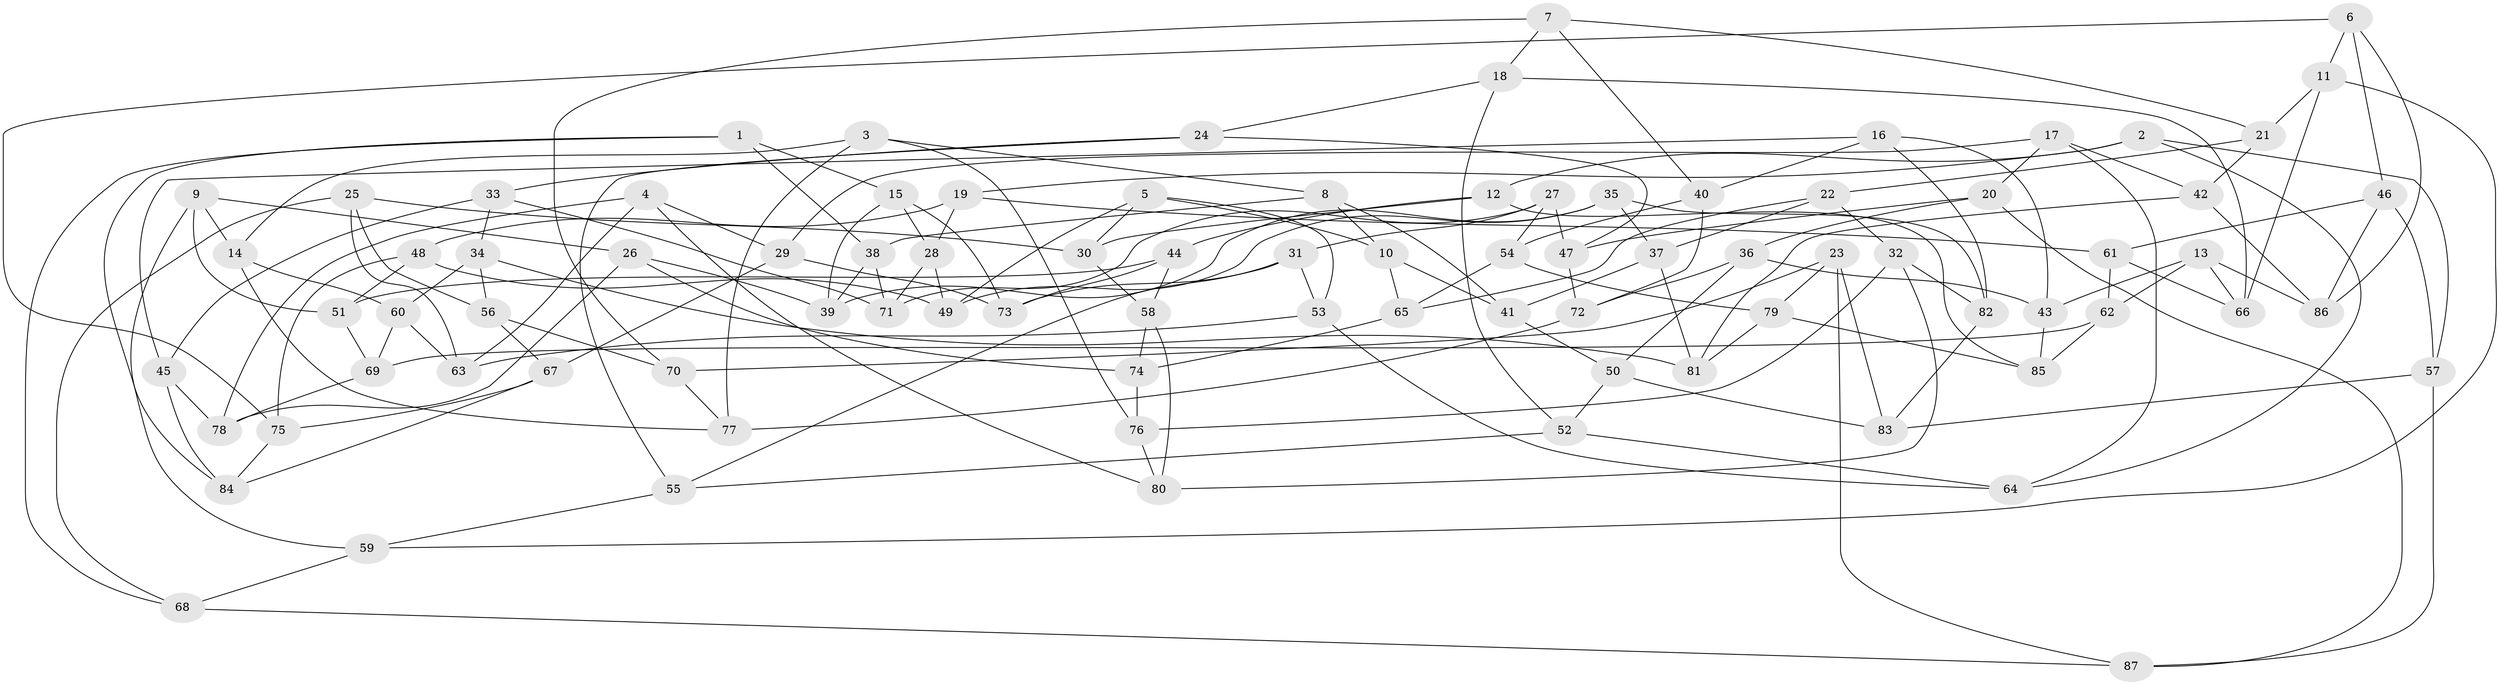 // coarse degree distribution, {7: 0.17647058823529413, 6: 0.17647058823529413, 4: 0.29411764705882354, 8: 0.08823529411764706, 10: 0.029411764705882353, 5: 0.08823529411764706, 14: 0.058823529411764705, 9: 0.029411764705882353, 11: 0.029411764705882353, 3: 0.029411764705882353}
// Generated by graph-tools (version 1.1) at 2025/21/03/04/25 18:21:02]
// undirected, 87 vertices, 174 edges
graph export_dot {
graph [start="1"]
  node [color=gray90,style=filled];
  1;
  2;
  3;
  4;
  5;
  6;
  7;
  8;
  9;
  10;
  11;
  12;
  13;
  14;
  15;
  16;
  17;
  18;
  19;
  20;
  21;
  22;
  23;
  24;
  25;
  26;
  27;
  28;
  29;
  30;
  31;
  32;
  33;
  34;
  35;
  36;
  37;
  38;
  39;
  40;
  41;
  42;
  43;
  44;
  45;
  46;
  47;
  48;
  49;
  50;
  51;
  52;
  53;
  54;
  55;
  56;
  57;
  58;
  59;
  60;
  61;
  62;
  63;
  64;
  65;
  66;
  67;
  68;
  69;
  70;
  71;
  72;
  73;
  74;
  75;
  76;
  77;
  78;
  79;
  80;
  81;
  82;
  83;
  84;
  85;
  86;
  87;
  1 -- 15;
  1 -- 38;
  1 -- 68;
  1 -- 84;
  2 -- 19;
  2 -- 64;
  2 -- 12;
  2 -- 57;
  3 -- 14;
  3 -- 8;
  3 -- 76;
  3 -- 77;
  4 -- 80;
  4 -- 29;
  4 -- 78;
  4 -- 63;
  5 -- 53;
  5 -- 49;
  5 -- 30;
  5 -- 10;
  6 -- 75;
  6 -- 46;
  6 -- 11;
  6 -- 86;
  7 -- 18;
  7 -- 40;
  7 -- 21;
  7 -- 70;
  8 -- 10;
  8 -- 38;
  8 -- 41;
  9 -- 14;
  9 -- 59;
  9 -- 51;
  9 -- 26;
  10 -- 65;
  10 -- 41;
  11 -- 59;
  11 -- 21;
  11 -- 66;
  12 -- 85;
  12 -- 44;
  12 -- 30;
  13 -- 43;
  13 -- 86;
  13 -- 62;
  13 -- 66;
  14 -- 77;
  14 -- 60;
  15 -- 39;
  15 -- 73;
  15 -- 28;
  16 -- 45;
  16 -- 43;
  16 -- 40;
  16 -- 82;
  17 -- 20;
  17 -- 29;
  17 -- 64;
  17 -- 42;
  18 -- 52;
  18 -- 24;
  18 -- 66;
  19 -- 48;
  19 -- 28;
  19 -- 61;
  20 -- 36;
  20 -- 47;
  20 -- 87;
  21 -- 22;
  21 -- 42;
  22 -- 65;
  22 -- 37;
  22 -- 32;
  23 -- 83;
  23 -- 87;
  23 -- 79;
  23 -- 70;
  24 -- 55;
  24 -- 33;
  24 -- 47;
  25 -- 68;
  25 -- 63;
  25 -- 56;
  25 -- 30;
  26 -- 39;
  26 -- 78;
  26 -- 74;
  27 -- 47;
  27 -- 54;
  27 -- 71;
  27 -- 31;
  28 -- 49;
  28 -- 71;
  29 -- 67;
  29 -- 73;
  30 -- 58;
  31 -- 73;
  31 -- 53;
  31 -- 55;
  32 -- 80;
  32 -- 76;
  32 -- 82;
  33 -- 34;
  33 -- 45;
  33 -- 71;
  34 -- 81;
  34 -- 60;
  34 -- 56;
  35 -- 37;
  35 -- 49;
  35 -- 39;
  35 -- 82;
  36 -- 43;
  36 -- 72;
  36 -- 50;
  37 -- 81;
  37 -- 41;
  38 -- 71;
  38 -- 39;
  40 -- 72;
  40 -- 54;
  41 -- 50;
  42 -- 81;
  42 -- 86;
  43 -- 85;
  44 -- 73;
  44 -- 58;
  44 -- 51;
  45 -- 78;
  45 -- 84;
  46 -- 57;
  46 -- 61;
  46 -- 86;
  47 -- 72;
  48 -- 49;
  48 -- 51;
  48 -- 75;
  50 -- 52;
  50 -- 83;
  51 -- 69;
  52 -- 55;
  52 -- 64;
  53 -- 63;
  53 -- 64;
  54 -- 65;
  54 -- 79;
  55 -- 59;
  56 -- 67;
  56 -- 70;
  57 -- 83;
  57 -- 87;
  58 -- 80;
  58 -- 74;
  59 -- 68;
  60 -- 69;
  60 -- 63;
  61 -- 66;
  61 -- 62;
  62 -- 85;
  62 -- 69;
  65 -- 74;
  67 -- 75;
  67 -- 84;
  68 -- 87;
  69 -- 78;
  70 -- 77;
  72 -- 77;
  74 -- 76;
  75 -- 84;
  76 -- 80;
  79 -- 81;
  79 -- 85;
  82 -- 83;
}
